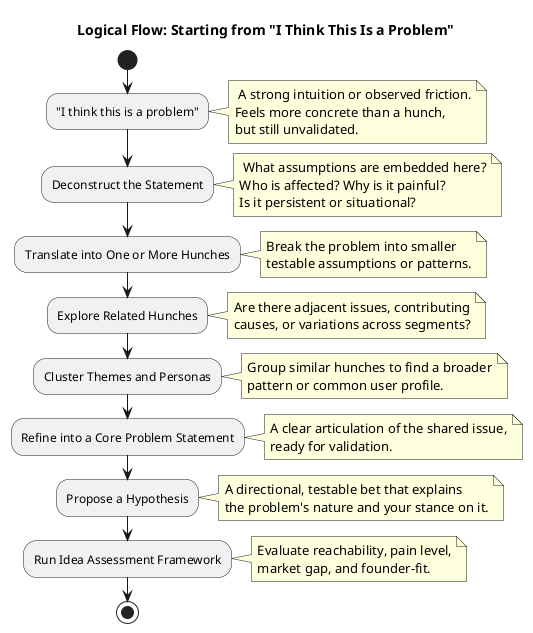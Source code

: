 @startuml
!define RECTANGLE class

title Logical Flow: Starting from "I Think This Is a Problem"

start

:"I think this is a problem";
note right
 A strong intuition or observed friction.
Feels more concrete than a hunch,
but still unvalidated.
end note

:Deconstruct the Statement;
note right
 What assumptions are embedded here?
Who is affected? Why is it painful?
Is it persistent or situational?
end note

:Translate into One or More Hunches;
note right
 Break the problem into smaller
 testable assumptions or patterns.
end note

:Explore Related Hunches;
note right
 Are there adjacent issues, contributing
 causes, or variations across segments?
end note

:Cluster Themes and Personas;
note right
 Group similar hunches to find a broader
 pattern or common user profile.
end note

:Refine into a Core Problem Statement;
note right
 A clear articulation of the shared issue,
 ready for validation.
end note

:Propose a Hypothesis;
note right
 A directional, testable bet that explains
 the problem's nature and your stance on it.
end note

:Run Idea Assessment Framework;
note right
 Evaluate reachability, pain level,
 market gap, and founder-fit.
end note

stop

@enduml
